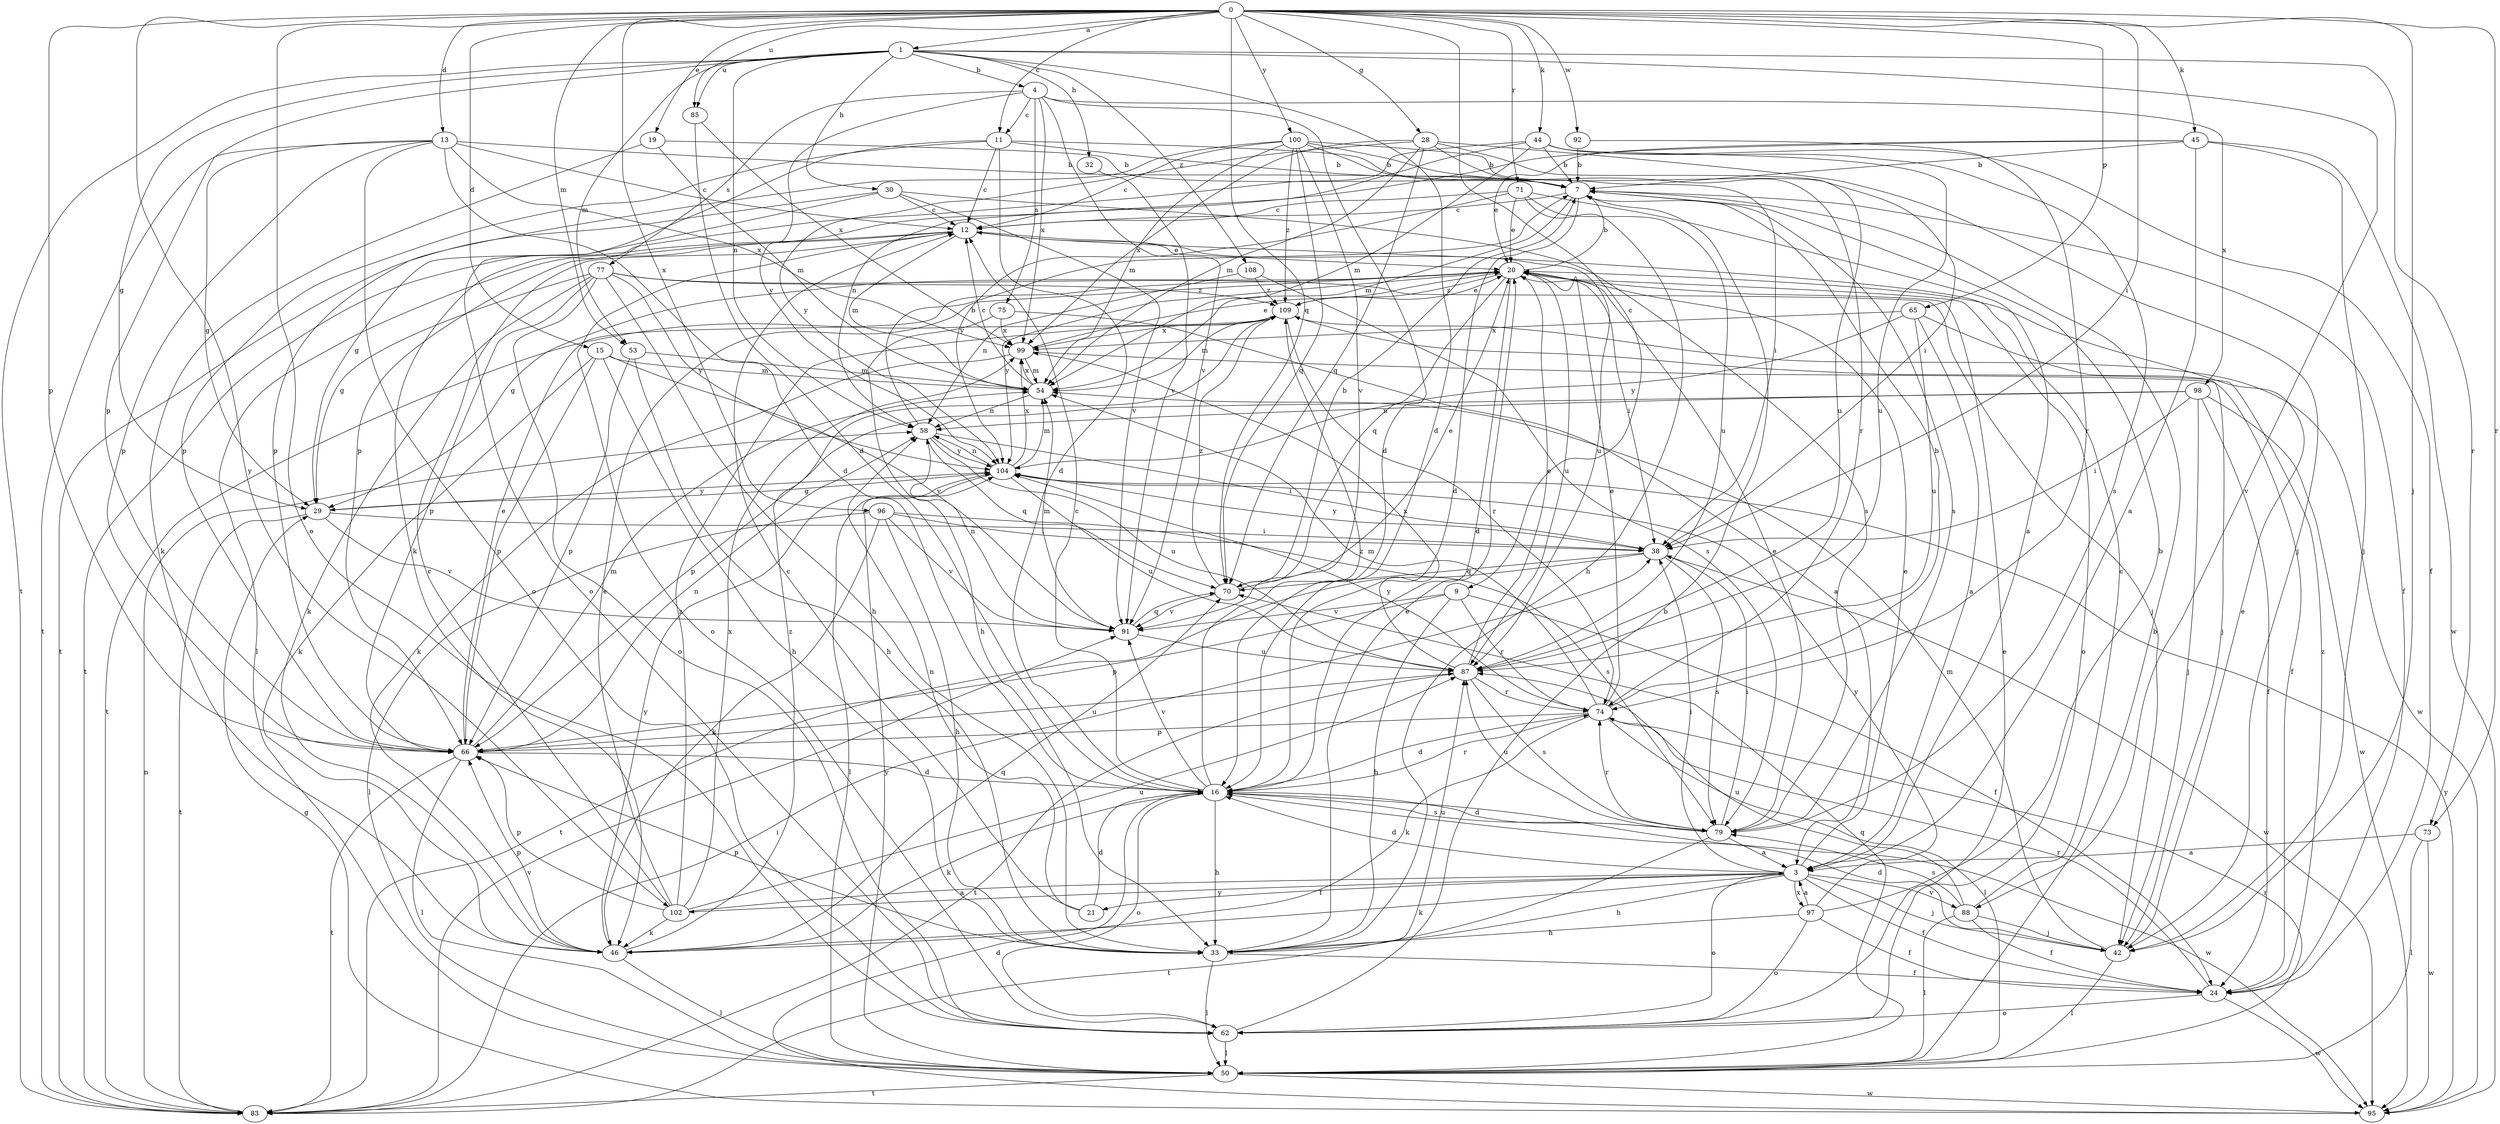 strict digraph  {
0;
1;
3;
4;
7;
9;
11;
12;
13;
15;
16;
19;
20;
21;
24;
28;
29;
30;
32;
33;
38;
42;
44;
45;
46;
50;
53;
54;
58;
62;
65;
66;
70;
71;
73;
74;
75;
77;
79;
83;
85;
87;
88;
91;
92;
95;
96;
97;
98;
99;
100;
102;
104;
108;
109;
0 -> 1  [label=a];
0 -> 9  [label=c];
0 -> 11  [label=c];
0 -> 13  [label=d];
0 -> 15  [label=d];
0 -> 19  [label=e];
0 -> 28  [label=g];
0 -> 38  [label=i];
0 -> 42  [label=j];
0 -> 44  [label=k];
0 -> 45  [label=k];
0 -> 53  [label=m];
0 -> 62  [label=o];
0 -> 65  [label=p];
0 -> 66  [label=p];
0 -> 70  [label=q];
0 -> 71  [label=r];
0 -> 73  [label=r];
0 -> 85  [label=u];
0 -> 92  [label=w];
0 -> 96  [label=x];
0 -> 100  [label=y];
0 -> 102  [label=y];
1 -> 4  [label=b];
1 -> 16  [label=d];
1 -> 29  [label=g];
1 -> 30  [label=h];
1 -> 32  [label=h];
1 -> 53  [label=m];
1 -> 58  [label=n];
1 -> 66  [label=p];
1 -> 73  [label=r];
1 -> 83  [label=t];
1 -> 85  [label=u];
1 -> 88  [label=v];
1 -> 108  [label=z];
3 -> 16  [label=d];
3 -> 20  [label=e];
3 -> 21  [label=f];
3 -> 24  [label=f];
3 -> 33  [label=h];
3 -> 38  [label=i];
3 -> 42  [label=j];
3 -> 46  [label=k];
3 -> 62  [label=o];
3 -> 88  [label=v];
3 -> 97  [label=x];
3 -> 102  [label=y];
4 -> 11  [label=c];
4 -> 16  [label=d];
4 -> 75  [label=s];
4 -> 77  [label=s];
4 -> 91  [label=v];
4 -> 98  [label=x];
4 -> 99  [label=x];
4 -> 104  [label=y];
7 -> 12  [label=c];
7 -> 16  [label=d];
7 -> 24  [label=f];
7 -> 54  [label=m];
7 -> 79  [label=s];
9 -> 24  [label=f];
9 -> 33  [label=h];
9 -> 66  [label=p];
9 -> 74  [label=r];
9 -> 91  [label=v];
11 -> 7  [label=b];
11 -> 12  [label=c];
11 -> 16  [label=d];
11 -> 38  [label=i];
11 -> 62  [label=o];
11 -> 66  [label=p];
12 -> 20  [label=e];
12 -> 50  [label=l];
12 -> 54  [label=m];
12 -> 62  [label=o];
12 -> 83  [label=t];
12 -> 87  [label=u];
13 -> 7  [label=b];
13 -> 12  [label=c];
13 -> 16  [label=d];
13 -> 29  [label=g];
13 -> 62  [label=o];
13 -> 66  [label=p];
13 -> 83  [label=t];
13 -> 99  [label=x];
15 -> 33  [label=h];
15 -> 46  [label=k];
15 -> 54  [label=m];
15 -> 66  [label=p];
15 -> 91  [label=v];
16 -> 12  [label=c];
16 -> 33  [label=h];
16 -> 46  [label=k];
16 -> 62  [label=o];
16 -> 74  [label=r];
16 -> 79  [label=s];
16 -> 91  [label=v];
16 -> 95  [label=w];
16 -> 109  [label=z];
19 -> 7  [label=b];
19 -> 46  [label=k];
19 -> 54  [label=m];
20 -> 7  [label=b];
20 -> 16  [label=d];
20 -> 29  [label=g];
20 -> 38  [label=i];
20 -> 62  [label=o];
20 -> 70  [label=q];
20 -> 87  [label=u];
20 -> 104  [label=y];
20 -> 109  [label=z];
21 -> 12  [label=c];
21 -> 16  [label=d];
21 -> 58  [label=n];
24 -> 62  [label=o];
24 -> 74  [label=r];
24 -> 95  [label=w];
24 -> 109  [label=z];
28 -> 7  [label=b];
28 -> 42  [label=j];
28 -> 54  [label=m];
28 -> 70  [label=q];
28 -> 87  [label=u];
28 -> 99  [label=x];
28 -> 104  [label=y];
29 -> 38  [label=i];
29 -> 83  [label=t];
29 -> 91  [label=v];
29 -> 104  [label=y];
30 -> 12  [label=c];
30 -> 29  [label=g];
30 -> 79  [label=s];
30 -> 83  [label=t];
30 -> 91  [label=v];
32 -> 91  [label=v];
33 -> 20  [label=e];
33 -> 24  [label=f];
33 -> 50  [label=l];
33 -> 66  [label=p];
33 -> 87  [label=u];
38 -> 70  [label=q];
38 -> 79  [label=s];
38 -> 83  [label=t];
38 -> 95  [label=w];
38 -> 104  [label=y];
42 -> 16  [label=d];
42 -> 20  [label=e];
42 -> 50  [label=l];
42 -> 54  [label=m];
44 -> 7  [label=b];
44 -> 24  [label=f];
44 -> 46  [label=k];
44 -> 54  [label=m];
44 -> 58  [label=n];
44 -> 79  [label=s];
44 -> 87  [label=u];
45 -> 3  [label=a];
45 -> 7  [label=b];
45 -> 20  [label=e];
45 -> 42  [label=j];
45 -> 66  [label=p];
45 -> 95  [label=w];
46 -> 50  [label=l];
46 -> 66  [label=p];
46 -> 70  [label=q];
46 -> 104  [label=y];
46 -> 109  [label=z];
50 -> 7  [label=b];
50 -> 70  [label=q];
50 -> 74  [label=r];
50 -> 83  [label=t];
50 -> 95  [label=w];
50 -> 104  [label=y];
53 -> 33  [label=h];
53 -> 54  [label=m];
53 -> 66  [label=p];
54 -> 12  [label=c];
54 -> 58  [label=n];
54 -> 99  [label=x];
58 -> 7  [label=b];
58 -> 38  [label=i];
58 -> 70  [label=q];
58 -> 87  [label=u];
58 -> 104  [label=y];
62 -> 7  [label=b];
62 -> 20  [label=e];
62 -> 50  [label=l];
65 -> 3  [label=a];
65 -> 42  [label=j];
65 -> 87  [label=u];
65 -> 99  [label=x];
65 -> 104  [label=y];
66 -> 16  [label=d];
66 -> 20  [label=e];
66 -> 50  [label=l];
66 -> 54  [label=m];
66 -> 58  [label=n];
66 -> 83  [label=t];
66 -> 87  [label=u];
70 -> 7  [label=b];
70 -> 20  [label=e];
70 -> 91  [label=v];
70 -> 109  [label=z];
71 -> 3  [label=a];
71 -> 12  [label=c];
71 -> 20  [label=e];
71 -> 33  [label=h];
71 -> 87  [label=u];
71 -> 104  [label=y];
73 -> 3  [label=a];
73 -> 50  [label=l];
73 -> 95  [label=w];
74 -> 7  [label=b];
74 -> 16  [label=d];
74 -> 20  [label=e];
74 -> 46  [label=k];
74 -> 50  [label=l];
74 -> 54  [label=m];
74 -> 66  [label=p];
74 -> 104  [label=y];
75 -> 3  [label=a];
75 -> 33  [label=h];
75 -> 99  [label=x];
77 -> 29  [label=g];
77 -> 33  [label=h];
77 -> 42  [label=j];
77 -> 46  [label=k];
77 -> 62  [label=o];
77 -> 66  [label=p];
77 -> 104  [label=y];
77 -> 109  [label=z];
79 -> 3  [label=a];
79 -> 16  [label=d];
79 -> 20  [label=e];
79 -> 38  [label=i];
79 -> 74  [label=r];
79 -> 83  [label=t];
79 -> 87  [label=u];
83 -> 38  [label=i];
83 -> 58  [label=n];
83 -> 91  [label=v];
85 -> 16  [label=d];
85 -> 99  [label=x];
87 -> 20  [label=e];
87 -> 74  [label=r];
87 -> 79  [label=s];
87 -> 83  [label=t];
87 -> 99  [label=x];
88 -> 12  [label=c];
88 -> 24  [label=f];
88 -> 42  [label=j];
88 -> 50  [label=l];
88 -> 79  [label=s];
88 -> 87  [label=u];
91 -> 54  [label=m];
91 -> 58  [label=n];
91 -> 70  [label=q];
91 -> 87  [label=u];
92 -> 7  [label=b];
92 -> 74  [label=r];
95 -> 16  [label=d];
95 -> 29  [label=g];
95 -> 104  [label=y];
96 -> 33  [label=h];
96 -> 38  [label=i];
96 -> 46  [label=k];
96 -> 50  [label=l];
96 -> 79  [label=s];
96 -> 91  [label=v];
97 -> 3  [label=a];
97 -> 7  [label=b];
97 -> 24  [label=f];
97 -> 33  [label=h];
97 -> 62  [label=o];
97 -> 104  [label=y];
98 -> 24  [label=f];
98 -> 38  [label=i];
98 -> 42  [label=j];
98 -> 58  [label=n];
98 -> 66  [label=p];
98 -> 95  [label=w];
99 -> 20  [label=e];
99 -> 24  [label=f];
99 -> 46  [label=k];
99 -> 54  [label=m];
100 -> 7  [label=b];
100 -> 12  [label=c];
100 -> 38  [label=i];
100 -> 54  [label=m];
100 -> 66  [label=p];
100 -> 70  [label=q];
100 -> 74  [label=r];
100 -> 91  [label=v];
100 -> 109  [label=z];
102 -> 3  [label=a];
102 -> 12  [label=c];
102 -> 20  [label=e];
102 -> 46  [label=k];
102 -> 66  [label=p];
102 -> 87  [label=u];
102 -> 99  [label=x];
102 -> 109  [label=z];
104 -> 29  [label=g];
104 -> 50  [label=l];
104 -> 54  [label=m];
104 -> 58  [label=n];
104 -> 87  [label=u];
104 -> 99  [label=x];
108 -> 58  [label=n];
108 -> 79  [label=s];
108 -> 109  [label=z];
109 -> 20  [label=e];
109 -> 54  [label=m];
109 -> 74  [label=r];
109 -> 83  [label=t];
109 -> 95  [label=w];
109 -> 99  [label=x];
}
